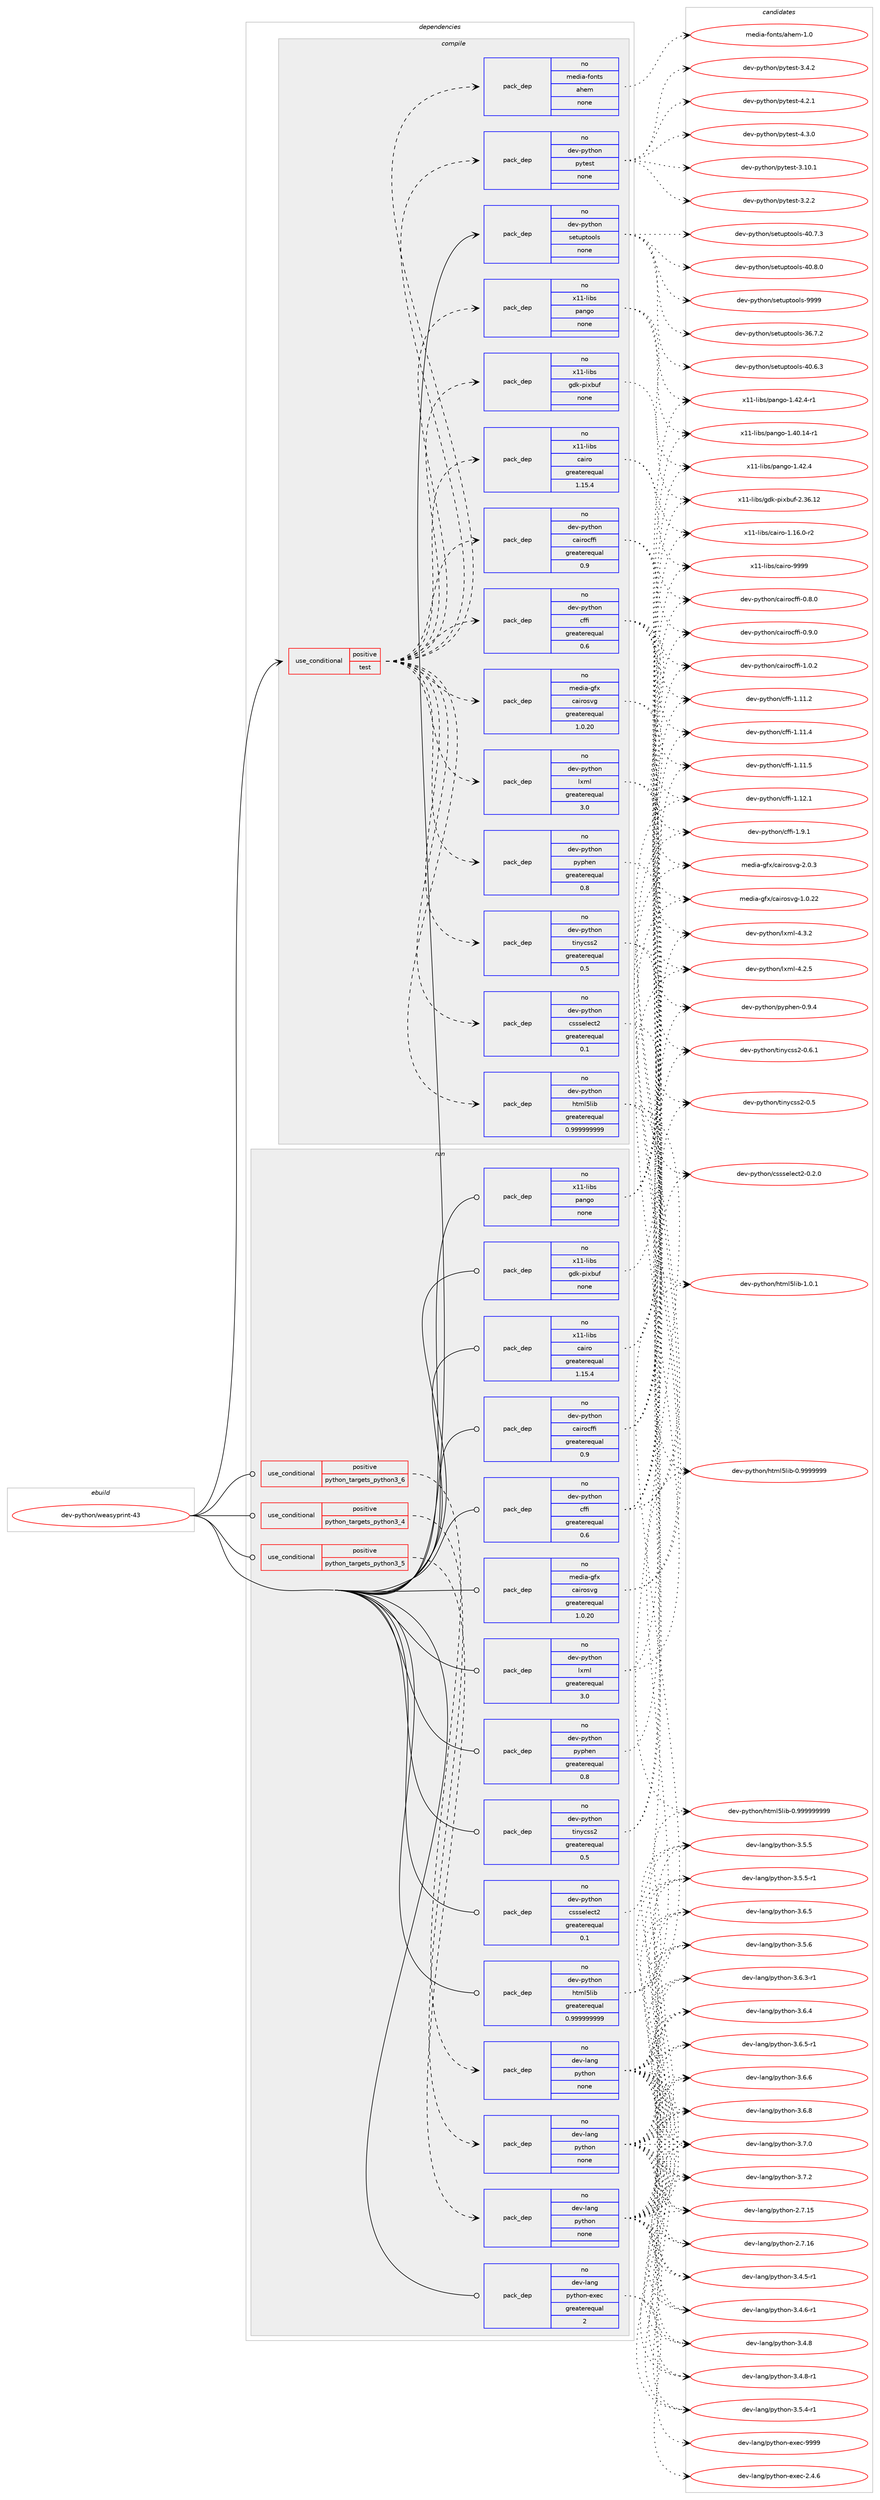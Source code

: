 digraph prolog {

# *************
# Graph options
# *************

newrank=true;
concentrate=true;
compound=true;
graph [rankdir=LR,fontname=Helvetica,fontsize=10,ranksep=1.5];#, ranksep=2.5, nodesep=0.2];
edge  [arrowhead=vee];
node  [fontname=Helvetica,fontsize=10];

# **********
# The ebuild
# **********

subgraph cluster_leftcol {
color=gray;
rank=same;
label=<<i>ebuild</i>>;
id [label="dev-python/weasyprint-43", color=red, width=4, href="../dev-python/weasyprint-43.svg"];
}

# ****************
# The dependencies
# ****************

subgraph cluster_midcol {
color=gray;
label=<<i>dependencies</i>>;
subgraph cluster_compile {
fillcolor="#eeeeee";
style=filled;
label=<<i>compile</i>>;
subgraph cond386650 {
dependency1447499 [label=<<TABLE BORDER="0" CELLBORDER="1" CELLSPACING="0" CELLPADDING="4"><TR><TD ROWSPAN="3" CELLPADDING="10">use_conditional</TD></TR><TR><TD>positive</TD></TR><TR><TD>test</TD></TR></TABLE>>, shape=none, color=red];
subgraph pack1037479 {
dependency1447500 [label=<<TABLE BORDER="0" CELLBORDER="1" CELLSPACING="0" CELLPADDING="4" WIDTH="220"><TR><TD ROWSPAN="6" CELLPADDING="30">pack_dep</TD></TR><TR><TD WIDTH="110">no</TD></TR><TR><TD>x11-libs</TD></TR><TR><TD>cairo</TD></TR><TR><TD>greaterequal</TD></TR><TR><TD>1.15.4</TD></TR></TABLE>>, shape=none, color=blue];
}
dependency1447499:e -> dependency1447500:w [weight=20,style="dashed",arrowhead="vee"];
subgraph pack1037480 {
dependency1447501 [label=<<TABLE BORDER="0" CELLBORDER="1" CELLSPACING="0" CELLPADDING="4" WIDTH="220"><TR><TD ROWSPAN="6" CELLPADDING="30">pack_dep</TD></TR><TR><TD WIDTH="110">no</TD></TR><TR><TD>x11-libs</TD></TR><TR><TD>gdk-pixbuf</TD></TR><TR><TD>none</TD></TR><TR><TD></TD></TR></TABLE>>, shape=none, color=blue];
}
dependency1447499:e -> dependency1447501:w [weight=20,style="dashed",arrowhead="vee"];
subgraph pack1037481 {
dependency1447502 [label=<<TABLE BORDER="0" CELLBORDER="1" CELLSPACING="0" CELLPADDING="4" WIDTH="220"><TR><TD ROWSPAN="6" CELLPADDING="30">pack_dep</TD></TR><TR><TD WIDTH="110">no</TD></TR><TR><TD>x11-libs</TD></TR><TR><TD>pango</TD></TR><TR><TD>none</TD></TR><TR><TD></TD></TR></TABLE>>, shape=none, color=blue];
}
dependency1447499:e -> dependency1447502:w [weight=20,style="dashed",arrowhead="vee"];
subgraph pack1037482 {
dependency1447503 [label=<<TABLE BORDER="0" CELLBORDER="1" CELLSPACING="0" CELLPADDING="4" WIDTH="220"><TR><TD ROWSPAN="6" CELLPADDING="30">pack_dep</TD></TR><TR><TD WIDTH="110">no</TD></TR><TR><TD>dev-python</TD></TR><TR><TD>cairocffi</TD></TR><TR><TD>greaterequal</TD></TR><TR><TD>0.9</TD></TR></TABLE>>, shape=none, color=blue];
}
dependency1447499:e -> dependency1447503:w [weight=20,style="dashed",arrowhead="vee"];
subgraph pack1037483 {
dependency1447504 [label=<<TABLE BORDER="0" CELLBORDER="1" CELLSPACING="0" CELLPADDING="4" WIDTH="220"><TR><TD ROWSPAN="6" CELLPADDING="30">pack_dep</TD></TR><TR><TD WIDTH="110">no</TD></TR><TR><TD>dev-python</TD></TR><TR><TD>cffi</TD></TR><TR><TD>greaterequal</TD></TR><TR><TD>0.6</TD></TR></TABLE>>, shape=none, color=blue];
}
dependency1447499:e -> dependency1447504:w [weight=20,style="dashed",arrowhead="vee"];
subgraph pack1037484 {
dependency1447505 [label=<<TABLE BORDER="0" CELLBORDER="1" CELLSPACING="0" CELLPADDING="4" WIDTH="220"><TR><TD ROWSPAN="6" CELLPADDING="30">pack_dep</TD></TR><TR><TD WIDTH="110">no</TD></TR><TR><TD>dev-python</TD></TR><TR><TD>cssselect2</TD></TR><TR><TD>greaterequal</TD></TR><TR><TD>0.1</TD></TR></TABLE>>, shape=none, color=blue];
}
dependency1447499:e -> dependency1447505:w [weight=20,style="dashed",arrowhead="vee"];
subgraph pack1037485 {
dependency1447506 [label=<<TABLE BORDER="0" CELLBORDER="1" CELLSPACING="0" CELLPADDING="4" WIDTH="220"><TR><TD ROWSPAN="6" CELLPADDING="30">pack_dep</TD></TR><TR><TD WIDTH="110">no</TD></TR><TR><TD>dev-python</TD></TR><TR><TD>html5lib</TD></TR><TR><TD>greaterequal</TD></TR><TR><TD>0.999999999</TD></TR></TABLE>>, shape=none, color=blue];
}
dependency1447499:e -> dependency1447506:w [weight=20,style="dashed",arrowhead="vee"];
subgraph pack1037486 {
dependency1447507 [label=<<TABLE BORDER="0" CELLBORDER="1" CELLSPACING="0" CELLPADDING="4" WIDTH="220"><TR><TD ROWSPAN="6" CELLPADDING="30">pack_dep</TD></TR><TR><TD WIDTH="110">no</TD></TR><TR><TD>dev-python</TD></TR><TR><TD>lxml</TD></TR><TR><TD>greaterequal</TD></TR><TR><TD>3.0</TD></TR></TABLE>>, shape=none, color=blue];
}
dependency1447499:e -> dependency1447507:w [weight=20,style="dashed",arrowhead="vee"];
subgraph pack1037487 {
dependency1447508 [label=<<TABLE BORDER="0" CELLBORDER="1" CELLSPACING="0" CELLPADDING="4" WIDTH="220"><TR><TD ROWSPAN="6" CELLPADDING="30">pack_dep</TD></TR><TR><TD WIDTH="110">no</TD></TR><TR><TD>dev-python</TD></TR><TR><TD>pyphen</TD></TR><TR><TD>greaterequal</TD></TR><TR><TD>0.8</TD></TR></TABLE>>, shape=none, color=blue];
}
dependency1447499:e -> dependency1447508:w [weight=20,style="dashed",arrowhead="vee"];
subgraph pack1037488 {
dependency1447509 [label=<<TABLE BORDER="0" CELLBORDER="1" CELLSPACING="0" CELLPADDING="4" WIDTH="220"><TR><TD ROWSPAN="6" CELLPADDING="30">pack_dep</TD></TR><TR><TD WIDTH="110">no</TD></TR><TR><TD>dev-python</TD></TR><TR><TD>tinycss2</TD></TR><TR><TD>greaterequal</TD></TR><TR><TD>0.5</TD></TR></TABLE>>, shape=none, color=blue];
}
dependency1447499:e -> dependency1447509:w [weight=20,style="dashed",arrowhead="vee"];
subgraph pack1037489 {
dependency1447510 [label=<<TABLE BORDER="0" CELLBORDER="1" CELLSPACING="0" CELLPADDING="4" WIDTH="220"><TR><TD ROWSPAN="6" CELLPADDING="30">pack_dep</TD></TR><TR><TD WIDTH="110">no</TD></TR><TR><TD>media-gfx</TD></TR><TR><TD>cairosvg</TD></TR><TR><TD>greaterequal</TD></TR><TR><TD>1.0.20</TD></TR></TABLE>>, shape=none, color=blue];
}
dependency1447499:e -> dependency1447510:w [weight=20,style="dashed",arrowhead="vee"];
subgraph pack1037490 {
dependency1447511 [label=<<TABLE BORDER="0" CELLBORDER="1" CELLSPACING="0" CELLPADDING="4" WIDTH="220"><TR><TD ROWSPAN="6" CELLPADDING="30">pack_dep</TD></TR><TR><TD WIDTH="110">no</TD></TR><TR><TD>dev-python</TD></TR><TR><TD>pytest</TD></TR><TR><TD>none</TD></TR><TR><TD></TD></TR></TABLE>>, shape=none, color=blue];
}
dependency1447499:e -> dependency1447511:w [weight=20,style="dashed",arrowhead="vee"];
subgraph pack1037491 {
dependency1447512 [label=<<TABLE BORDER="0" CELLBORDER="1" CELLSPACING="0" CELLPADDING="4" WIDTH="220"><TR><TD ROWSPAN="6" CELLPADDING="30">pack_dep</TD></TR><TR><TD WIDTH="110">no</TD></TR><TR><TD>media-fonts</TD></TR><TR><TD>ahem</TD></TR><TR><TD>none</TD></TR><TR><TD></TD></TR></TABLE>>, shape=none, color=blue];
}
dependency1447499:e -> dependency1447512:w [weight=20,style="dashed",arrowhead="vee"];
}
id:e -> dependency1447499:w [weight=20,style="solid",arrowhead="vee"];
subgraph pack1037492 {
dependency1447513 [label=<<TABLE BORDER="0" CELLBORDER="1" CELLSPACING="0" CELLPADDING="4" WIDTH="220"><TR><TD ROWSPAN="6" CELLPADDING="30">pack_dep</TD></TR><TR><TD WIDTH="110">no</TD></TR><TR><TD>dev-python</TD></TR><TR><TD>setuptools</TD></TR><TR><TD>none</TD></TR><TR><TD></TD></TR></TABLE>>, shape=none, color=blue];
}
id:e -> dependency1447513:w [weight=20,style="solid",arrowhead="vee"];
}
subgraph cluster_compileandrun {
fillcolor="#eeeeee";
style=filled;
label=<<i>compile and run</i>>;
}
subgraph cluster_run {
fillcolor="#eeeeee";
style=filled;
label=<<i>run</i>>;
subgraph cond386651 {
dependency1447514 [label=<<TABLE BORDER="0" CELLBORDER="1" CELLSPACING="0" CELLPADDING="4"><TR><TD ROWSPAN="3" CELLPADDING="10">use_conditional</TD></TR><TR><TD>positive</TD></TR><TR><TD>python_targets_python3_4</TD></TR></TABLE>>, shape=none, color=red];
subgraph pack1037493 {
dependency1447515 [label=<<TABLE BORDER="0" CELLBORDER="1" CELLSPACING="0" CELLPADDING="4" WIDTH="220"><TR><TD ROWSPAN="6" CELLPADDING="30">pack_dep</TD></TR><TR><TD WIDTH="110">no</TD></TR><TR><TD>dev-lang</TD></TR><TR><TD>python</TD></TR><TR><TD>none</TD></TR><TR><TD></TD></TR></TABLE>>, shape=none, color=blue];
}
dependency1447514:e -> dependency1447515:w [weight=20,style="dashed",arrowhead="vee"];
}
id:e -> dependency1447514:w [weight=20,style="solid",arrowhead="odot"];
subgraph cond386652 {
dependency1447516 [label=<<TABLE BORDER="0" CELLBORDER="1" CELLSPACING="0" CELLPADDING="4"><TR><TD ROWSPAN="3" CELLPADDING="10">use_conditional</TD></TR><TR><TD>positive</TD></TR><TR><TD>python_targets_python3_5</TD></TR></TABLE>>, shape=none, color=red];
subgraph pack1037494 {
dependency1447517 [label=<<TABLE BORDER="0" CELLBORDER="1" CELLSPACING="0" CELLPADDING="4" WIDTH="220"><TR><TD ROWSPAN="6" CELLPADDING="30">pack_dep</TD></TR><TR><TD WIDTH="110">no</TD></TR><TR><TD>dev-lang</TD></TR><TR><TD>python</TD></TR><TR><TD>none</TD></TR><TR><TD></TD></TR></TABLE>>, shape=none, color=blue];
}
dependency1447516:e -> dependency1447517:w [weight=20,style="dashed",arrowhead="vee"];
}
id:e -> dependency1447516:w [weight=20,style="solid",arrowhead="odot"];
subgraph cond386653 {
dependency1447518 [label=<<TABLE BORDER="0" CELLBORDER="1" CELLSPACING="0" CELLPADDING="4"><TR><TD ROWSPAN="3" CELLPADDING="10">use_conditional</TD></TR><TR><TD>positive</TD></TR><TR><TD>python_targets_python3_6</TD></TR></TABLE>>, shape=none, color=red];
subgraph pack1037495 {
dependency1447519 [label=<<TABLE BORDER="0" CELLBORDER="1" CELLSPACING="0" CELLPADDING="4" WIDTH="220"><TR><TD ROWSPAN="6" CELLPADDING="30">pack_dep</TD></TR><TR><TD WIDTH="110">no</TD></TR><TR><TD>dev-lang</TD></TR><TR><TD>python</TD></TR><TR><TD>none</TD></TR><TR><TD></TD></TR></TABLE>>, shape=none, color=blue];
}
dependency1447518:e -> dependency1447519:w [weight=20,style="dashed",arrowhead="vee"];
}
id:e -> dependency1447518:w [weight=20,style="solid",arrowhead="odot"];
subgraph pack1037496 {
dependency1447520 [label=<<TABLE BORDER="0" CELLBORDER="1" CELLSPACING="0" CELLPADDING="4" WIDTH="220"><TR><TD ROWSPAN="6" CELLPADDING="30">pack_dep</TD></TR><TR><TD WIDTH="110">no</TD></TR><TR><TD>dev-lang</TD></TR><TR><TD>python-exec</TD></TR><TR><TD>greaterequal</TD></TR><TR><TD>2</TD></TR></TABLE>>, shape=none, color=blue];
}
id:e -> dependency1447520:w [weight=20,style="solid",arrowhead="odot"];
subgraph pack1037497 {
dependency1447521 [label=<<TABLE BORDER="0" CELLBORDER="1" CELLSPACING="0" CELLPADDING="4" WIDTH="220"><TR><TD ROWSPAN="6" CELLPADDING="30">pack_dep</TD></TR><TR><TD WIDTH="110">no</TD></TR><TR><TD>dev-python</TD></TR><TR><TD>cairocffi</TD></TR><TR><TD>greaterequal</TD></TR><TR><TD>0.9</TD></TR></TABLE>>, shape=none, color=blue];
}
id:e -> dependency1447521:w [weight=20,style="solid",arrowhead="odot"];
subgraph pack1037498 {
dependency1447522 [label=<<TABLE BORDER="0" CELLBORDER="1" CELLSPACING="0" CELLPADDING="4" WIDTH="220"><TR><TD ROWSPAN="6" CELLPADDING="30">pack_dep</TD></TR><TR><TD WIDTH="110">no</TD></TR><TR><TD>dev-python</TD></TR><TR><TD>cffi</TD></TR><TR><TD>greaterequal</TD></TR><TR><TD>0.6</TD></TR></TABLE>>, shape=none, color=blue];
}
id:e -> dependency1447522:w [weight=20,style="solid",arrowhead="odot"];
subgraph pack1037499 {
dependency1447523 [label=<<TABLE BORDER="0" CELLBORDER="1" CELLSPACING="0" CELLPADDING="4" WIDTH="220"><TR><TD ROWSPAN="6" CELLPADDING="30">pack_dep</TD></TR><TR><TD WIDTH="110">no</TD></TR><TR><TD>dev-python</TD></TR><TR><TD>cssselect2</TD></TR><TR><TD>greaterequal</TD></TR><TR><TD>0.1</TD></TR></TABLE>>, shape=none, color=blue];
}
id:e -> dependency1447523:w [weight=20,style="solid",arrowhead="odot"];
subgraph pack1037500 {
dependency1447524 [label=<<TABLE BORDER="0" CELLBORDER="1" CELLSPACING="0" CELLPADDING="4" WIDTH="220"><TR><TD ROWSPAN="6" CELLPADDING="30">pack_dep</TD></TR><TR><TD WIDTH="110">no</TD></TR><TR><TD>dev-python</TD></TR><TR><TD>html5lib</TD></TR><TR><TD>greaterequal</TD></TR><TR><TD>0.999999999</TD></TR></TABLE>>, shape=none, color=blue];
}
id:e -> dependency1447524:w [weight=20,style="solid",arrowhead="odot"];
subgraph pack1037501 {
dependency1447525 [label=<<TABLE BORDER="0" CELLBORDER="1" CELLSPACING="0" CELLPADDING="4" WIDTH="220"><TR><TD ROWSPAN="6" CELLPADDING="30">pack_dep</TD></TR><TR><TD WIDTH="110">no</TD></TR><TR><TD>dev-python</TD></TR><TR><TD>lxml</TD></TR><TR><TD>greaterequal</TD></TR><TR><TD>3.0</TD></TR></TABLE>>, shape=none, color=blue];
}
id:e -> dependency1447525:w [weight=20,style="solid",arrowhead="odot"];
subgraph pack1037502 {
dependency1447526 [label=<<TABLE BORDER="0" CELLBORDER="1" CELLSPACING="0" CELLPADDING="4" WIDTH="220"><TR><TD ROWSPAN="6" CELLPADDING="30">pack_dep</TD></TR><TR><TD WIDTH="110">no</TD></TR><TR><TD>dev-python</TD></TR><TR><TD>pyphen</TD></TR><TR><TD>greaterequal</TD></TR><TR><TD>0.8</TD></TR></TABLE>>, shape=none, color=blue];
}
id:e -> dependency1447526:w [weight=20,style="solid",arrowhead="odot"];
subgraph pack1037503 {
dependency1447527 [label=<<TABLE BORDER="0" CELLBORDER="1" CELLSPACING="0" CELLPADDING="4" WIDTH="220"><TR><TD ROWSPAN="6" CELLPADDING="30">pack_dep</TD></TR><TR><TD WIDTH="110">no</TD></TR><TR><TD>dev-python</TD></TR><TR><TD>tinycss2</TD></TR><TR><TD>greaterequal</TD></TR><TR><TD>0.5</TD></TR></TABLE>>, shape=none, color=blue];
}
id:e -> dependency1447527:w [weight=20,style="solid",arrowhead="odot"];
subgraph pack1037504 {
dependency1447528 [label=<<TABLE BORDER="0" CELLBORDER="1" CELLSPACING="0" CELLPADDING="4" WIDTH="220"><TR><TD ROWSPAN="6" CELLPADDING="30">pack_dep</TD></TR><TR><TD WIDTH="110">no</TD></TR><TR><TD>media-gfx</TD></TR><TR><TD>cairosvg</TD></TR><TR><TD>greaterequal</TD></TR><TR><TD>1.0.20</TD></TR></TABLE>>, shape=none, color=blue];
}
id:e -> dependency1447528:w [weight=20,style="solid",arrowhead="odot"];
subgraph pack1037505 {
dependency1447529 [label=<<TABLE BORDER="0" CELLBORDER="1" CELLSPACING="0" CELLPADDING="4" WIDTH="220"><TR><TD ROWSPAN="6" CELLPADDING="30">pack_dep</TD></TR><TR><TD WIDTH="110">no</TD></TR><TR><TD>x11-libs</TD></TR><TR><TD>cairo</TD></TR><TR><TD>greaterequal</TD></TR><TR><TD>1.15.4</TD></TR></TABLE>>, shape=none, color=blue];
}
id:e -> dependency1447529:w [weight=20,style="solid",arrowhead="odot"];
subgraph pack1037506 {
dependency1447530 [label=<<TABLE BORDER="0" CELLBORDER="1" CELLSPACING="0" CELLPADDING="4" WIDTH="220"><TR><TD ROWSPAN="6" CELLPADDING="30">pack_dep</TD></TR><TR><TD WIDTH="110">no</TD></TR><TR><TD>x11-libs</TD></TR><TR><TD>gdk-pixbuf</TD></TR><TR><TD>none</TD></TR><TR><TD></TD></TR></TABLE>>, shape=none, color=blue];
}
id:e -> dependency1447530:w [weight=20,style="solid",arrowhead="odot"];
subgraph pack1037507 {
dependency1447531 [label=<<TABLE BORDER="0" CELLBORDER="1" CELLSPACING="0" CELLPADDING="4" WIDTH="220"><TR><TD ROWSPAN="6" CELLPADDING="30">pack_dep</TD></TR><TR><TD WIDTH="110">no</TD></TR><TR><TD>x11-libs</TD></TR><TR><TD>pango</TD></TR><TR><TD>none</TD></TR><TR><TD></TD></TR></TABLE>>, shape=none, color=blue];
}
id:e -> dependency1447531:w [weight=20,style="solid",arrowhead="odot"];
}
}

# **************
# The candidates
# **************

subgraph cluster_choices {
rank=same;
color=gray;
label=<<i>candidates</i>>;

subgraph choice1037479 {
color=black;
nodesep=1;
choice12049494510810598115479997105114111454946495446484511450 [label="x11-libs/cairo-1.16.0-r2", color=red, width=4,href="../x11-libs/cairo-1.16.0-r2.svg"];
choice120494945108105981154799971051141114557575757 [label="x11-libs/cairo-9999", color=red, width=4,href="../x11-libs/cairo-9999.svg"];
dependency1447500:e -> choice12049494510810598115479997105114111454946495446484511450:w [style=dotted,weight="100"];
dependency1447500:e -> choice120494945108105981154799971051141114557575757:w [style=dotted,weight="100"];
}
subgraph choice1037480 {
color=black;
nodesep=1;
choice120494945108105981154710310010745112105120981171024550465154464950 [label="x11-libs/gdk-pixbuf-2.36.12", color=red, width=4,href="../x11-libs/gdk-pixbuf-2.36.12.svg"];
dependency1447501:e -> choice120494945108105981154710310010745112105120981171024550465154464950:w [style=dotted,weight="100"];
}
subgraph choice1037481 {
color=black;
nodesep=1;
choice12049494510810598115471129711010311145494652484649524511449 [label="x11-libs/pango-1.40.14-r1", color=red, width=4,href="../x11-libs/pango-1.40.14-r1.svg"];
choice12049494510810598115471129711010311145494652504652 [label="x11-libs/pango-1.42.4", color=red, width=4,href="../x11-libs/pango-1.42.4.svg"];
choice120494945108105981154711297110103111454946525046524511449 [label="x11-libs/pango-1.42.4-r1", color=red, width=4,href="../x11-libs/pango-1.42.4-r1.svg"];
dependency1447502:e -> choice12049494510810598115471129711010311145494652484649524511449:w [style=dotted,weight="100"];
dependency1447502:e -> choice12049494510810598115471129711010311145494652504652:w [style=dotted,weight="100"];
dependency1447502:e -> choice120494945108105981154711297110103111454946525046524511449:w [style=dotted,weight="100"];
}
subgraph choice1037482 {
color=black;
nodesep=1;
choice1001011184511212111610411111047999710511411199102102105454846564648 [label="dev-python/cairocffi-0.8.0", color=red, width=4,href="../dev-python/cairocffi-0.8.0.svg"];
choice1001011184511212111610411111047999710511411199102102105454846574648 [label="dev-python/cairocffi-0.9.0", color=red, width=4,href="../dev-python/cairocffi-0.9.0.svg"];
choice1001011184511212111610411111047999710511411199102102105454946484650 [label="dev-python/cairocffi-1.0.2", color=red, width=4,href="../dev-python/cairocffi-1.0.2.svg"];
dependency1447503:e -> choice1001011184511212111610411111047999710511411199102102105454846564648:w [style=dotted,weight="100"];
dependency1447503:e -> choice1001011184511212111610411111047999710511411199102102105454846574648:w [style=dotted,weight="100"];
dependency1447503:e -> choice1001011184511212111610411111047999710511411199102102105454946484650:w [style=dotted,weight="100"];
}
subgraph choice1037483 {
color=black;
nodesep=1;
choice10010111845112121116104111110479910210210545494649494650 [label="dev-python/cffi-1.11.2", color=red, width=4,href="../dev-python/cffi-1.11.2.svg"];
choice10010111845112121116104111110479910210210545494649494652 [label="dev-python/cffi-1.11.4", color=red, width=4,href="../dev-python/cffi-1.11.4.svg"];
choice10010111845112121116104111110479910210210545494649494653 [label="dev-python/cffi-1.11.5", color=red, width=4,href="../dev-python/cffi-1.11.5.svg"];
choice10010111845112121116104111110479910210210545494649504649 [label="dev-python/cffi-1.12.1", color=red, width=4,href="../dev-python/cffi-1.12.1.svg"];
choice100101118451121211161041111104799102102105454946574649 [label="dev-python/cffi-1.9.1", color=red, width=4,href="../dev-python/cffi-1.9.1.svg"];
dependency1447504:e -> choice10010111845112121116104111110479910210210545494649494650:w [style=dotted,weight="100"];
dependency1447504:e -> choice10010111845112121116104111110479910210210545494649494652:w [style=dotted,weight="100"];
dependency1447504:e -> choice10010111845112121116104111110479910210210545494649494653:w [style=dotted,weight="100"];
dependency1447504:e -> choice10010111845112121116104111110479910210210545494649504649:w [style=dotted,weight="100"];
dependency1447504:e -> choice100101118451121211161041111104799102102105454946574649:w [style=dotted,weight="100"];
}
subgraph choice1037484 {
color=black;
nodesep=1;
choice1001011184511212111610411111047991151151151011081019911650454846504648 [label="dev-python/cssselect2-0.2.0", color=red, width=4,href="../dev-python/cssselect2-0.2.0.svg"];
dependency1447505:e -> choice1001011184511212111610411111047991151151151011081019911650454846504648:w [style=dotted,weight="100"];
}
subgraph choice1037485 {
color=black;
nodesep=1;
choice1001011184511212111610411111047104116109108531081059845484657575757575757 [label="dev-python/html5lib-0.9999999", color=red, width=4,href="../dev-python/html5lib-0.9999999.svg"];
choice10010111845112121116104111110471041161091085310810598454846575757575757575757 [label="dev-python/html5lib-0.999999999", color=red, width=4,href="../dev-python/html5lib-0.999999999.svg"];
choice10010111845112121116104111110471041161091085310810598454946484649 [label="dev-python/html5lib-1.0.1", color=red, width=4,href="../dev-python/html5lib-1.0.1.svg"];
dependency1447506:e -> choice1001011184511212111610411111047104116109108531081059845484657575757575757:w [style=dotted,weight="100"];
dependency1447506:e -> choice10010111845112121116104111110471041161091085310810598454846575757575757575757:w [style=dotted,weight="100"];
dependency1447506:e -> choice10010111845112121116104111110471041161091085310810598454946484649:w [style=dotted,weight="100"];
}
subgraph choice1037486 {
color=black;
nodesep=1;
choice1001011184511212111610411111047108120109108455246504653 [label="dev-python/lxml-4.2.5", color=red, width=4,href="../dev-python/lxml-4.2.5.svg"];
choice1001011184511212111610411111047108120109108455246514650 [label="dev-python/lxml-4.3.2", color=red, width=4,href="../dev-python/lxml-4.3.2.svg"];
dependency1447507:e -> choice1001011184511212111610411111047108120109108455246504653:w [style=dotted,weight="100"];
dependency1447507:e -> choice1001011184511212111610411111047108120109108455246514650:w [style=dotted,weight="100"];
}
subgraph choice1037487 {
color=black;
nodesep=1;
choice1001011184511212111610411111047112121112104101110454846574652 [label="dev-python/pyphen-0.9.4", color=red, width=4,href="../dev-python/pyphen-0.9.4.svg"];
dependency1447508:e -> choice1001011184511212111610411111047112121112104101110454846574652:w [style=dotted,weight="100"];
}
subgraph choice1037488 {
color=black;
nodesep=1;
choice1001011184511212111610411111047116105110121991151155045484653 [label="dev-python/tinycss2-0.5", color=red, width=4,href="../dev-python/tinycss2-0.5.svg"];
choice10010111845112121116104111110471161051101219911511550454846544649 [label="dev-python/tinycss2-0.6.1", color=red, width=4,href="../dev-python/tinycss2-0.6.1.svg"];
dependency1447509:e -> choice1001011184511212111610411111047116105110121991151155045484653:w [style=dotted,weight="100"];
dependency1447509:e -> choice10010111845112121116104111110471161051101219911511550454846544649:w [style=dotted,weight="100"];
}
subgraph choice1037489 {
color=black;
nodesep=1;
choice109101100105974510310212047999710511411111511810345494648465050 [label="media-gfx/cairosvg-1.0.22", color=red, width=4,href="../media-gfx/cairosvg-1.0.22.svg"];
choice1091011001059745103102120479997105114111115118103455046484651 [label="media-gfx/cairosvg-2.0.3", color=red, width=4,href="../media-gfx/cairosvg-2.0.3.svg"];
dependency1447510:e -> choice109101100105974510310212047999710511411111511810345494648465050:w [style=dotted,weight="100"];
dependency1447510:e -> choice1091011001059745103102120479997105114111115118103455046484651:w [style=dotted,weight="100"];
}
subgraph choice1037490 {
color=black;
nodesep=1;
choice100101118451121211161041111104711212111610111511645514649484649 [label="dev-python/pytest-3.10.1", color=red, width=4,href="../dev-python/pytest-3.10.1.svg"];
choice1001011184511212111610411111047112121116101115116455146504650 [label="dev-python/pytest-3.2.2", color=red, width=4,href="../dev-python/pytest-3.2.2.svg"];
choice1001011184511212111610411111047112121116101115116455146524650 [label="dev-python/pytest-3.4.2", color=red, width=4,href="../dev-python/pytest-3.4.2.svg"];
choice1001011184511212111610411111047112121116101115116455246504649 [label="dev-python/pytest-4.2.1", color=red, width=4,href="../dev-python/pytest-4.2.1.svg"];
choice1001011184511212111610411111047112121116101115116455246514648 [label="dev-python/pytest-4.3.0", color=red, width=4,href="../dev-python/pytest-4.3.0.svg"];
dependency1447511:e -> choice100101118451121211161041111104711212111610111511645514649484649:w [style=dotted,weight="100"];
dependency1447511:e -> choice1001011184511212111610411111047112121116101115116455146504650:w [style=dotted,weight="100"];
dependency1447511:e -> choice1001011184511212111610411111047112121116101115116455146524650:w [style=dotted,weight="100"];
dependency1447511:e -> choice1001011184511212111610411111047112121116101115116455246504649:w [style=dotted,weight="100"];
dependency1447511:e -> choice1001011184511212111610411111047112121116101115116455246514648:w [style=dotted,weight="100"];
}
subgraph choice1037491 {
color=black;
nodesep=1;
choice1091011001059745102111110116115479710410110945494648 [label="media-fonts/ahem-1.0", color=red, width=4,href="../media-fonts/ahem-1.0.svg"];
dependency1447512:e -> choice1091011001059745102111110116115479710410110945494648:w [style=dotted,weight="100"];
}
subgraph choice1037492 {
color=black;
nodesep=1;
choice100101118451121211161041111104711510111611711211611111110811545515446554650 [label="dev-python/setuptools-36.7.2", color=red, width=4,href="../dev-python/setuptools-36.7.2.svg"];
choice100101118451121211161041111104711510111611711211611111110811545524846544651 [label="dev-python/setuptools-40.6.3", color=red, width=4,href="../dev-python/setuptools-40.6.3.svg"];
choice100101118451121211161041111104711510111611711211611111110811545524846554651 [label="dev-python/setuptools-40.7.3", color=red, width=4,href="../dev-python/setuptools-40.7.3.svg"];
choice100101118451121211161041111104711510111611711211611111110811545524846564648 [label="dev-python/setuptools-40.8.0", color=red, width=4,href="../dev-python/setuptools-40.8.0.svg"];
choice10010111845112121116104111110471151011161171121161111111081154557575757 [label="dev-python/setuptools-9999", color=red, width=4,href="../dev-python/setuptools-9999.svg"];
dependency1447513:e -> choice100101118451121211161041111104711510111611711211611111110811545515446554650:w [style=dotted,weight="100"];
dependency1447513:e -> choice100101118451121211161041111104711510111611711211611111110811545524846544651:w [style=dotted,weight="100"];
dependency1447513:e -> choice100101118451121211161041111104711510111611711211611111110811545524846554651:w [style=dotted,weight="100"];
dependency1447513:e -> choice100101118451121211161041111104711510111611711211611111110811545524846564648:w [style=dotted,weight="100"];
dependency1447513:e -> choice10010111845112121116104111110471151011161171121161111111081154557575757:w [style=dotted,weight="100"];
}
subgraph choice1037493 {
color=black;
nodesep=1;
choice10010111845108971101034711212111610411111045504655464953 [label="dev-lang/python-2.7.15", color=red, width=4,href="../dev-lang/python-2.7.15.svg"];
choice10010111845108971101034711212111610411111045504655464954 [label="dev-lang/python-2.7.16", color=red, width=4,href="../dev-lang/python-2.7.16.svg"];
choice1001011184510897110103471121211161041111104551465246534511449 [label="dev-lang/python-3.4.5-r1", color=red, width=4,href="../dev-lang/python-3.4.5-r1.svg"];
choice1001011184510897110103471121211161041111104551465246544511449 [label="dev-lang/python-3.4.6-r1", color=red, width=4,href="../dev-lang/python-3.4.6-r1.svg"];
choice100101118451089711010347112121116104111110455146524656 [label="dev-lang/python-3.4.8", color=red, width=4,href="../dev-lang/python-3.4.8.svg"];
choice1001011184510897110103471121211161041111104551465246564511449 [label="dev-lang/python-3.4.8-r1", color=red, width=4,href="../dev-lang/python-3.4.8-r1.svg"];
choice1001011184510897110103471121211161041111104551465346524511449 [label="dev-lang/python-3.5.4-r1", color=red, width=4,href="../dev-lang/python-3.5.4-r1.svg"];
choice100101118451089711010347112121116104111110455146534653 [label="dev-lang/python-3.5.5", color=red, width=4,href="../dev-lang/python-3.5.5.svg"];
choice1001011184510897110103471121211161041111104551465346534511449 [label="dev-lang/python-3.5.5-r1", color=red, width=4,href="../dev-lang/python-3.5.5-r1.svg"];
choice100101118451089711010347112121116104111110455146534654 [label="dev-lang/python-3.5.6", color=red, width=4,href="../dev-lang/python-3.5.6.svg"];
choice1001011184510897110103471121211161041111104551465446514511449 [label="dev-lang/python-3.6.3-r1", color=red, width=4,href="../dev-lang/python-3.6.3-r1.svg"];
choice100101118451089711010347112121116104111110455146544652 [label="dev-lang/python-3.6.4", color=red, width=4,href="../dev-lang/python-3.6.4.svg"];
choice100101118451089711010347112121116104111110455146544653 [label="dev-lang/python-3.6.5", color=red, width=4,href="../dev-lang/python-3.6.5.svg"];
choice1001011184510897110103471121211161041111104551465446534511449 [label="dev-lang/python-3.6.5-r1", color=red, width=4,href="../dev-lang/python-3.6.5-r1.svg"];
choice100101118451089711010347112121116104111110455146544654 [label="dev-lang/python-3.6.6", color=red, width=4,href="../dev-lang/python-3.6.6.svg"];
choice100101118451089711010347112121116104111110455146544656 [label="dev-lang/python-3.6.8", color=red, width=4,href="../dev-lang/python-3.6.8.svg"];
choice100101118451089711010347112121116104111110455146554648 [label="dev-lang/python-3.7.0", color=red, width=4,href="../dev-lang/python-3.7.0.svg"];
choice100101118451089711010347112121116104111110455146554650 [label="dev-lang/python-3.7.2", color=red, width=4,href="../dev-lang/python-3.7.2.svg"];
dependency1447515:e -> choice10010111845108971101034711212111610411111045504655464953:w [style=dotted,weight="100"];
dependency1447515:e -> choice10010111845108971101034711212111610411111045504655464954:w [style=dotted,weight="100"];
dependency1447515:e -> choice1001011184510897110103471121211161041111104551465246534511449:w [style=dotted,weight="100"];
dependency1447515:e -> choice1001011184510897110103471121211161041111104551465246544511449:w [style=dotted,weight="100"];
dependency1447515:e -> choice100101118451089711010347112121116104111110455146524656:w [style=dotted,weight="100"];
dependency1447515:e -> choice1001011184510897110103471121211161041111104551465246564511449:w [style=dotted,weight="100"];
dependency1447515:e -> choice1001011184510897110103471121211161041111104551465346524511449:w [style=dotted,weight="100"];
dependency1447515:e -> choice100101118451089711010347112121116104111110455146534653:w [style=dotted,weight="100"];
dependency1447515:e -> choice1001011184510897110103471121211161041111104551465346534511449:w [style=dotted,weight="100"];
dependency1447515:e -> choice100101118451089711010347112121116104111110455146534654:w [style=dotted,weight="100"];
dependency1447515:e -> choice1001011184510897110103471121211161041111104551465446514511449:w [style=dotted,weight="100"];
dependency1447515:e -> choice100101118451089711010347112121116104111110455146544652:w [style=dotted,weight="100"];
dependency1447515:e -> choice100101118451089711010347112121116104111110455146544653:w [style=dotted,weight="100"];
dependency1447515:e -> choice1001011184510897110103471121211161041111104551465446534511449:w [style=dotted,weight="100"];
dependency1447515:e -> choice100101118451089711010347112121116104111110455146544654:w [style=dotted,weight="100"];
dependency1447515:e -> choice100101118451089711010347112121116104111110455146544656:w [style=dotted,weight="100"];
dependency1447515:e -> choice100101118451089711010347112121116104111110455146554648:w [style=dotted,weight="100"];
dependency1447515:e -> choice100101118451089711010347112121116104111110455146554650:w [style=dotted,weight="100"];
}
subgraph choice1037494 {
color=black;
nodesep=1;
choice10010111845108971101034711212111610411111045504655464953 [label="dev-lang/python-2.7.15", color=red, width=4,href="../dev-lang/python-2.7.15.svg"];
choice10010111845108971101034711212111610411111045504655464954 [label="dev-lang/python-2.7.16", color=red, width=4,href="../dev-lang/python-2.7.16.svg"];
choice1001011184510897110103471121211161041111104551465246534511449 [label="dev-lang/python-3.4.5-r1", color=red, width=4,href="../dev-lang/python-3.4.5-r1.svg"];
choice1001011184510897110103471121211161041111104551465246544511449 [label="dev-lang/python-3.4.6-r1", color=red, width=4,href="../dev-lang/python-3.4.6-r1.svg"];
choice100101118451089711010347112121116104111110455146524656 [label="dev-lang/python-3.4.8", color=red, width=4,href="../dev-lang/python-3.4.8.svg"];
choice1001011184510897110103471121211161041111104551465246564511449 [label="dev-lang/python-3.4.8-r1", color=red, width=4,href="../dev-lang/python-3.4.8-r1.svg"];
choice1001011184510897110103471121211161041111104551465346524511449 [label="dev-lang/python-3.5.4-r1", color=red, width=4,href="../dev-lang/python-3.5.4-r1.svg"];
choice100101118451089711010347112121116104111110455146534653 [label="dev-lang/python-3.5.5", color=red, width=4,href="../dev-lang/python-3.5.5.svg"];
choice1001011184510897110103471121211161041111104551465346534511449 [label="dev-lang/python-3.5.5-r1", color=red, width=4,href="../dev-lang/python-3.5.5-r1.svg"];
choice100101118451089711010347112121116104111110455146534654 [label="dev-lang/python-3.5.6", color=red, width=4,href="../dev-lang/python-3.5.6.svg"];
choice1001011184510897110103471121211161041111104551465446514511449 [label="dev-lang/python-3.6.3-r1", color=red, width=4,href="../dev-lang/python-3.6.3-r1.svg"];
choice100101118451089711010347112121116104111110455146544652 [label="dev-lang/python-3.6.4", color=red, width=4,href="../dev-lang/python-3.6.4.svg"];
choice100101118451089711010347112121116104111110455146544653 [label="dev-lang/python-3.6.5", color=red, width=4,href="../dev-lang/python-3.6.5.svg"];
choice1001011184510897110103471121211161041111104551465446534511449 [label="dev-lang/python-3.6.5-r1", color=red, width=4,href="../dev-lang/python-3.6.5-r1.svg"];
choice100101118451089711010347112121116104111110455146544654 [label="dev-lang/python-3.6.6", color=red, width=4,href="../dev-lang/python-3.6.6.svg"];
choice100101118451089711010347112121116104111110455146544656 [label="dev-lang/python-3.6.8", color=red, width=4,href="../dev-lang/python-3.6.8.svg"];
choice100101118451089711010347112121116104111110455146554648 [label="dev-lang/python-3.7.0", color=red, width=4,href="../dev-lang/python-3.7.0.svg"];
choice100101118451089711010347112121116104111110455146554650 [label="dev-lang/python-3.7.2", color=red, width=4,href="../dev-lang/python-3.7.2.svg"];
dependency1447517:e -> choice10010111845108971101034711212111610411111045504655464953:w [style=dotted,weight="100"];
dependency1447517:e -> choice10010111845108971101034711212111610411111045504655464954:w [style=dotted,weight="100"];
dependency1447517:e -> choice1001011184510897110103471121211161041111104551465246534511449:w [style=dotted,weight="100"];
dependency1447517:e -> choice1001011184510897110103471121211161041111104551465246544511449:w [style=dotted,weight="100"];
dependency1447517:e -> choice100101118451089711010347112121116104111110455146524656:w [style=dotted,weight="100"];
dependency1447517:e -> choice1001011184510897110103471121211161041111104551465246564511449:w [style=dotted,weight="100"];
dependency1447517:e -> choice1001011184510897110103471121211161041111104551465346524511449:w [style=dotted,weight="100"];
dependency1447517:e -> choice100101118451089711010347112121116104111110455146534653:w [style=dotted,weight="100"];
dependency1447517:e -> choice1001011184510897110103471121211161041111104551465346534511449:w [style=dotted,weight="100"];
dependency1447517:e -> choice100101118451089711010347112121116104111110455146534654:w [style=dotted,weight="100"];
dependency1447517:e -> choice1001011184510897110103471121211161041111104551465446514511449:w [style=dotted,weight="100"];
dependency1447517:e -> choice100101118451089711010347112121116104111110455146544652:w [style=dotted,weight="100"];
dependency1447517:e -> choice100101118451089711010347112121116104111110455146544653:w [style=dotted,weight="100"];
dependency1447517:e -> choice1001011184510897110103471121211161041111104551465446534511449:w [style=dotted,weight="100"];
dependency1447517:e -> choice100101118451089711010347112121116104111110455146544654:w [style=dotted,weight="100"];
dependency1447517:e -> choice100101118451089711010347112121116104111110455146544656:w [style=dotted,weight="100"];
dependency1447517:e -> choice100101118451089711010347112121116104111110455146554648:w [style=dotted,weight="100"];
dependency1447517:e -> choice100101118451089711010347112121116104111110455146554650:w [style=dotted,weight="100"];
}
subgraph choice1037495 {
color=black;
nodesep=1;
choice10010111845108971101034711212111610411111045504655464953 [label="dev-lang/python-2.7.15", color=red, width=4,href="../dev-lang/python-2.7.15.svg"];
choice10010111845108971101034711212111610411111045504655464954 [label="dev-lang/python-2.7.16", color=red, width=4,href="../dev-lang/python-2.7.16.svg"];
choice1001011184510897110103471121211161041111104551465246534511449 [label="dev-lang/python-3.4.5-r1", color=red, width=4,href="../dev-lang/python-3.4.5-r1.svg"];
choice1001011184510897110103471121211161041111104551465246544511449 [label="dev-lang/python-3.4.6-r1", color=red, width=4,href="../dev-lang/python-3.4.6-r1.svg"];
choice100101118451089711010347112121116104111110455146524656 [label="dev-lang/python-3.4.8", color=red, width=4,href="../dev-lang/python-3.4.8.svg"];
choice1001011184510897110103471121211161041111104551465246564511449 [label="dev-lang/python-3.4.8-r1", color=red, width=4,href="../dev-lang/python-3.4.8-r1.svg"];
choice1001011184510897110103471121211161041111104551465346524511449 [label="dev-lang/python-3.5.4-r1", color=red, width=4,href="../dev-lang/python-3.5.4-r1.svg"];
choice100101118451089711010347112121116104111110455146534653 [label="dev-lang/python-3.5.5", color=red, width=4,href="../dev-lang/python-3.5.5.svg"];
choice1001011184510897110103471121211161041111104551465346534511449 [label="dev-lang/python-3.5.5-r1", color=red, width=4,href="../dev-lang/python-3.5.5-r1.svg"];
choice100101118451089711010347112121116104111110455146534654 [label="dev-lang/python-3.5.6", color=red, width=4,href="../dev-lang/python-3.5.6.svg"];
choice1001011184510897110103471121211161041111104551465446514511449 [label="dev-lang/python-3.6.3-r1", color=red, width=4,href="../dev-lang/python-3.6.3-r1.svg"];
choice100101118451089711010347112121116104111110455146544652 [label="dev-lang/python-3.6.4", color=red, width=4,href="../dev-lang/python-3.6.4.svg"];
choice100101118451089711010347112121116104111110455146544653 [label="dev-lang/python-3.6.5", color=red, width=4,href="../dev-lang/python-3.6.5.svg"];
choice1001011184510897110103471121211161041111104551465446534511449 [label="dev-lang/python-3.6.5-r1", color=red, width=4,href="../dev-lang/python-3.6.5-r1.svg"];
choice100101118451089711010347112121116104111110455146544654 [label="dev-lang/python-3.6.6", color=red, width=4,href="../dev-lang/python-3.6.6.svg"];
choice100101118451089711010347112121116104111110455146544656 [label="dev-lang/python-3.6.8", color=red, width=4,href="../dev-lang/python-3.6.8.svg"];
choice100101118451089711010347112121116104111110455146554648 [label="dev-lang/python-3.7.0", color=red, width=4,href="../dev-lang/python-3.7.0.svg"];
choice100101118451089711010347112121116104111110455146554650 [label="dev-lang/python-3.7.2", color=red, width=4,href="../dev-lang/python-3.7.2.svg"];
dependency1447519:e -> choice10010111845108971101034711212111610411111045504655464953:w [style=dotted,weight="100"];
dependency1447519:e -> choice10010111845108971101034711212111610411111045504655464954:w [style=dotted,weight="100"];
dependency1447519:e -> choice1001011184510897110103471121211161041111104551465246534511449:w [style=dotted,weight="100"];
dependency1447519:e -> choice1001011184510897110103471121211161041111104551465246544511449:w [style=dotted,weight="100"];
dependency1447519:e -> choice100101118451089711010347112121116104111110455146524656:w [style=dotted,weight="100"];
dependency1447519:e -> choice1001011184510897110103471121211161041111104551465246564511449:w [style=dotted,weight="100"];
dependency1447519:e -> choice1001011184510897110103471121211161041111104551465346524511449:w [style=dotted,weight="100"];
dependency1447519:e -> choice100101118451089711010347112121116104111110455146534653:w [style=dotted,weight="100"];
dependency1447519:e -> choice1001011184510897110103471121211161041111104551465346534511449:w [style=dotted,weight="100"];
dependency1447519:e -> choice100101118451089711010347112121116104111110455146534654:w [style=dotted,weight="100"];
dependency1447519:e -> choice1001011184510897110103471121211161041111104551465446514511449:w [style=dotted,weight="100"];
dependency1447519:e -> choice100101118451089711010347112121116104111110455146544652:w [style=dotted,weight="100"];
dependency1447519:e -> choice100101118451089711010347112121116104111110455146544653:w [style=dotted,weight="100"];
dependency1447519:e -> choice1001011184510897110103471121211161041111104551465446534511449:w [style=dotted,weight="100"];
dependency1447519:e -> choice100101118451089711010347112121116104111110455146544654:w [style=dotted,weight="100"];
dependency1447519:e -> choice100101118451089711010347112121116104111110455146544656:w [style=dotted,weight="100"];
dependency1447519:e -> choice100101118451089711010347112121116104111110455146554648:w [style=dotted,weight="100"];
dependency1447519:e -> choice100101118451089711010347112121116104111110455146554650:w [style=dotted,weight="100"];
}
subgraph choice1037496 {
color=black;
nodesep=1;
choice1001011184510897110103471121211161041111104510112010199455046524654 [label="dev-lang/python-exec-2.4.6", color=red, width=4,href="../dev-lang/python-exec-2.4.6.svg"];
choice10010111845108971101034711212111610411111045101120101994557575757 [label="dev-lang/python-exec-9999", color=red, width=4,href="../dev-lang/python-exec-9999.svg"];
dependency1447520:e -> choice1001011184510897110103471121211161041111104510112010199455046524654:w [style=dotted,weight="100"];
dependency1447520:e -> choice10010111845108971101034711212111610411111045101120101994557575757:w [style=dotted,weight="100"];
}
subgraph choice1037497 {
color=black;
nodesep=1;
choice1001011184511212111610411111047999710511411199102102105454846564648 [label="dev-python/cairocffi-0.8.0", color=red, width=4,href="../dev-python/cairocffi-0.8.0.svg"];
choice1001011184511212111610411111047999710511411199102102105454846574648 [label="dev-python/cairocffi-0.9.0", color=red, width=4,href="../dev-python/cairocffi-0.9.0.svg"];
choice1001011184511212111610411111047999710511411199102102105454946484650 [label="dev-python/cairocffi-1.0.2", color=red, width=4,href="../dev-python/cairocffi-1.0.2.svg"];
dependency1447521:e -> choice1001011184511212111610411111047999710511411199102102105454846564648:w [style=dotted,weight="100"];
dependency1447521:e -> choice1001011184511212111610411111047999710511411199102102105454846574648:w [style=dotted,weight="100"];
dependency1447521:e -> choice1001011184511212111610411111047999710511411199102102105454946484650:w [style=dotted,weight="100"];
}
subgraph choice1037498 {
color=black;
nodesep=1;
choice10010111845112121116104111110479910210210545494649494650 [label="dev-python/cffi-1.11.2", color=red, width=4,href="../dev-python/cffi-1.11.2.svg"];
choice10010111845112121116104111110479910210210545494649494652 [label="dev-python/cffi-1.11.4", color=red, width=4,href="../dev-python/cffi-1.11.4.svg"];
choice10010111845112121116104111110479910210210545494649494653 [label="dev-python/cffi-1.11.5", color=red, width=4,href="../dev-python/cffi-1.11.5.svg"];
choice10010111845112121116104111110479910210210545494649504649 [label="dev-python/cffi-1.12.1", color=red, width=4,href="../dev-python/cffi-1.12.1.svg"];
choice100101118451121211161041111104799102102105454946574649 [label="dev-python/cffi-1.9.1", color=red, width=4,href="../dev-python/cffi-1.9.1.svg"];
dependency1447522:e -> choice10010111845112121116104111110479910210210545494649494650:w [style=dotted,weight="100"];
dependency1447522:e -> choice10010111845112121116104111110479910210210545494649494652:w [style=dotted,weight="100"];
dependency1447522:e -> choice10010111845112121116104111110479910210210545494649494653:w [style=dotted,weight="100"];
dependency1447522:e -> choice10010111845112121116104111110479910210210545494649504649:w [style=dotted,weight="100"];
dependency1447522:e -> choice100101118451121211161041111104799102102105454946574649:w [style=dotted,weight="100"];
}
subgraph choice1037499 {
color=black;
nodesep=1;
choice1001011184511212111610411111047991151151151011081019911650454846504648 [label="dev-python/cssselect2-0.2.0", color=red, width=4,href="../dev-python/cssselect2-0.2.0.svg"];
dependency1447523:e -> choice1001011184511212111610411111047991151151151011081019911650454846504648:w [style=dotted,weight="100"];
}
subgraph choice1037500 {
color=black;
nodesep=1;
choice1001011184511212111610411111047104116109108531081059845484657575757575757 [label="dev-python/html5lib-0.9999999", color=red, width=4,href="../dev-python/html5lib-0.9999999.svg"];
choice10010111845112121116104111110471041161091085310810598454846575757575757575757 [label="dev-python/html5lib-0.999999999", color=red, width=4,href="../dev-python/html5lib-0.999999999.svg"];
choice10010111845112121116104111110471041161091085310810598454946484649 [label="dev-python/html5lib-1.0.1", color=red, width=4,href="../dev-python/html5lib-1.0.1.svg"];
dependency1447524:e -> choice1001011184511212111610411111047104116109108531081059845484657575757575757:w [style=dotted,weight="100"];
dependency1447524:e -> choice10010111845112121116104111110471041161091085310810598454846575757575757575757:w [style=dotted,weight="100"];
dependency1447524:e -> choice10010111845112121116104111110471041161091085310810598454946484649:w [style=dotted,weight="100"];
}
subgraph choice1037501 {
color=black;
nodesep=1;
choice1001011184511212111610411111047108120109108455246504653 [label="dev-python/lxml-4.2.5", color=red, width=4,href="../dev-python/lxml-4.2.5.svg"];
choice1001011184511212111610411111047108120109108455246514650 [label="dev-python/lxml-4.3.2", color=red, width=4,href="../dev-python/lxml-4.3.2.svg"];
dependency1447525:e -> choice1001011184511212111610411111047108120109108455246504653:w [style=dotted,weight="100"];
dependency1447525:e -> choice1001011184511212111610411111047108120109108455246514650:w [style=dotted,weight="100"];
}
subgraph choice1037502 {
color=black;
nodesep=1;
choice1001011184511212111610411111047112121112104101110454846574652 [label="dev-python/pyphen-0.9.4", color=red, width=4,href="../dev-python/pyphen-0.9.4.svg"];
dependency1447526:e -> choice1001011184511212111610411111047112121112104101110454846574652:w [style=dotted,weight="100"];
}
subgraph choice1037503 {
color=black;
nodesep=1;
choice1001011184511212111610411111047116105110121991151155045484653 [label="dev-python/tinycss2-0.5", color=red, width=4,href="../dev-python/tinycss2-0.5.svg"];
choice10010111845112121116104111110471161051101219911511550454846544649 [label="dev-python/tinycss2-0.6.1", color=red, width=4,href="../dev-python/tinycss2-0.6.1.svg"];
dependency1447527:e -> choice1001011184511212111610411111047116105110121991151155045484653:w [style=dotted,weight="100"];
dependency1447527:e -> choice10010111845112121116104111110471161051101219911511550454846544649:w [style=dotted,weight="100"];
}
subgraph choice1037504 {
color=black;
nodesep=1;
choice109101100105974510310212047999710511411111511810345494648465050 [label="media-gfx/cairosvg-1.0.22", color=red, width=4,href="../media-gfx/cairosvg-1.0.22.svg"];
choice1091011001059745103102120479997105114111115118103455046484651 [label="media-gfx/cairosvg-2.0.3", color=red, width=4,href="../media-gfx/cairosvg-2.0.3.svg"];
dependency1447528:e -> choice109101100105974510310212047999710511411111511810345494648465050:w [style=dotted,weight="100"];
dependency1447528:e -> choice1091011001059745103102120479997105114111115118103455046484651:w [style=dotted,weight="100"];
}
subgraph choice1037505 {
color=black;
nodesep=1;
choice12049494510810598115479997105114111454946495446484511450 [label="x11-libs/cairo-1.16.0-r2", color=red, width=4,href="../x11-libs/cairo-1.16.0-r2.svg"];
choice120494945108105981154799971051141114557575757 [label="x11-libs/cairo-9999", color=red, width=4,href="../x11-libs/cairo-9999.svg"];
dependency1447529:e -> choice12049494510810598115479997105114111454946495446484511450:w [style=dotted,weight="100"];
dependency1447529:e -> choice120494945108105981154799971051141114557575757:w [style=dotted,weight="100"];
}
subgraph choice1037506 {
color=black;
nodesep=1;
choice120494945108105981154710310010745112105120981171024550465154464950 [label="x11-libs/gdk-pixbuf-2.36.12", color=red, width=4,href="../x11-libs/gdk-pixbuf-2.36.12.svg"];
dependency1447530:e -> choice120494945108105981154710310010745112105120981171024550465154464950:w [style=dotted,weight="100"];
}
subgraph choice1037507 {
color=black;
nodesep=1;
choice12049494510810598115471129711010311145494652484649524511449 [label="x11-libs/pango-1.40.14-r1", color=red, width=4,href="../x11-libs/pango-1.40.14-r1.svg"];
choice12049494510810598115471129711010311145494652504652 [label="x11-libs/pango-1.42.4", color=red, width=4,href="../x11-libs/pango-1.42.4.svg"];
choice120494945108105981154711297110103111454946525046524511449 [label="x11-libs/pango-1.42.4-r1", color=red, width=4,href="../x11-libs/pango-1.42.4-r1.svg"];
dependency1447531:e -> choice12049494510810598115471129711010311145494652484649524511449:w [style=dotted,weight="100"];
dependency1447531:e -> choice12049494510810598115471129711010311145494652504652:w [style=dotted,weight="100"];
dependency1447531:e -> choice120494945108105981154711297110103111454946525046524511449:w [style=dotted,weight="100"];
}
}

}
